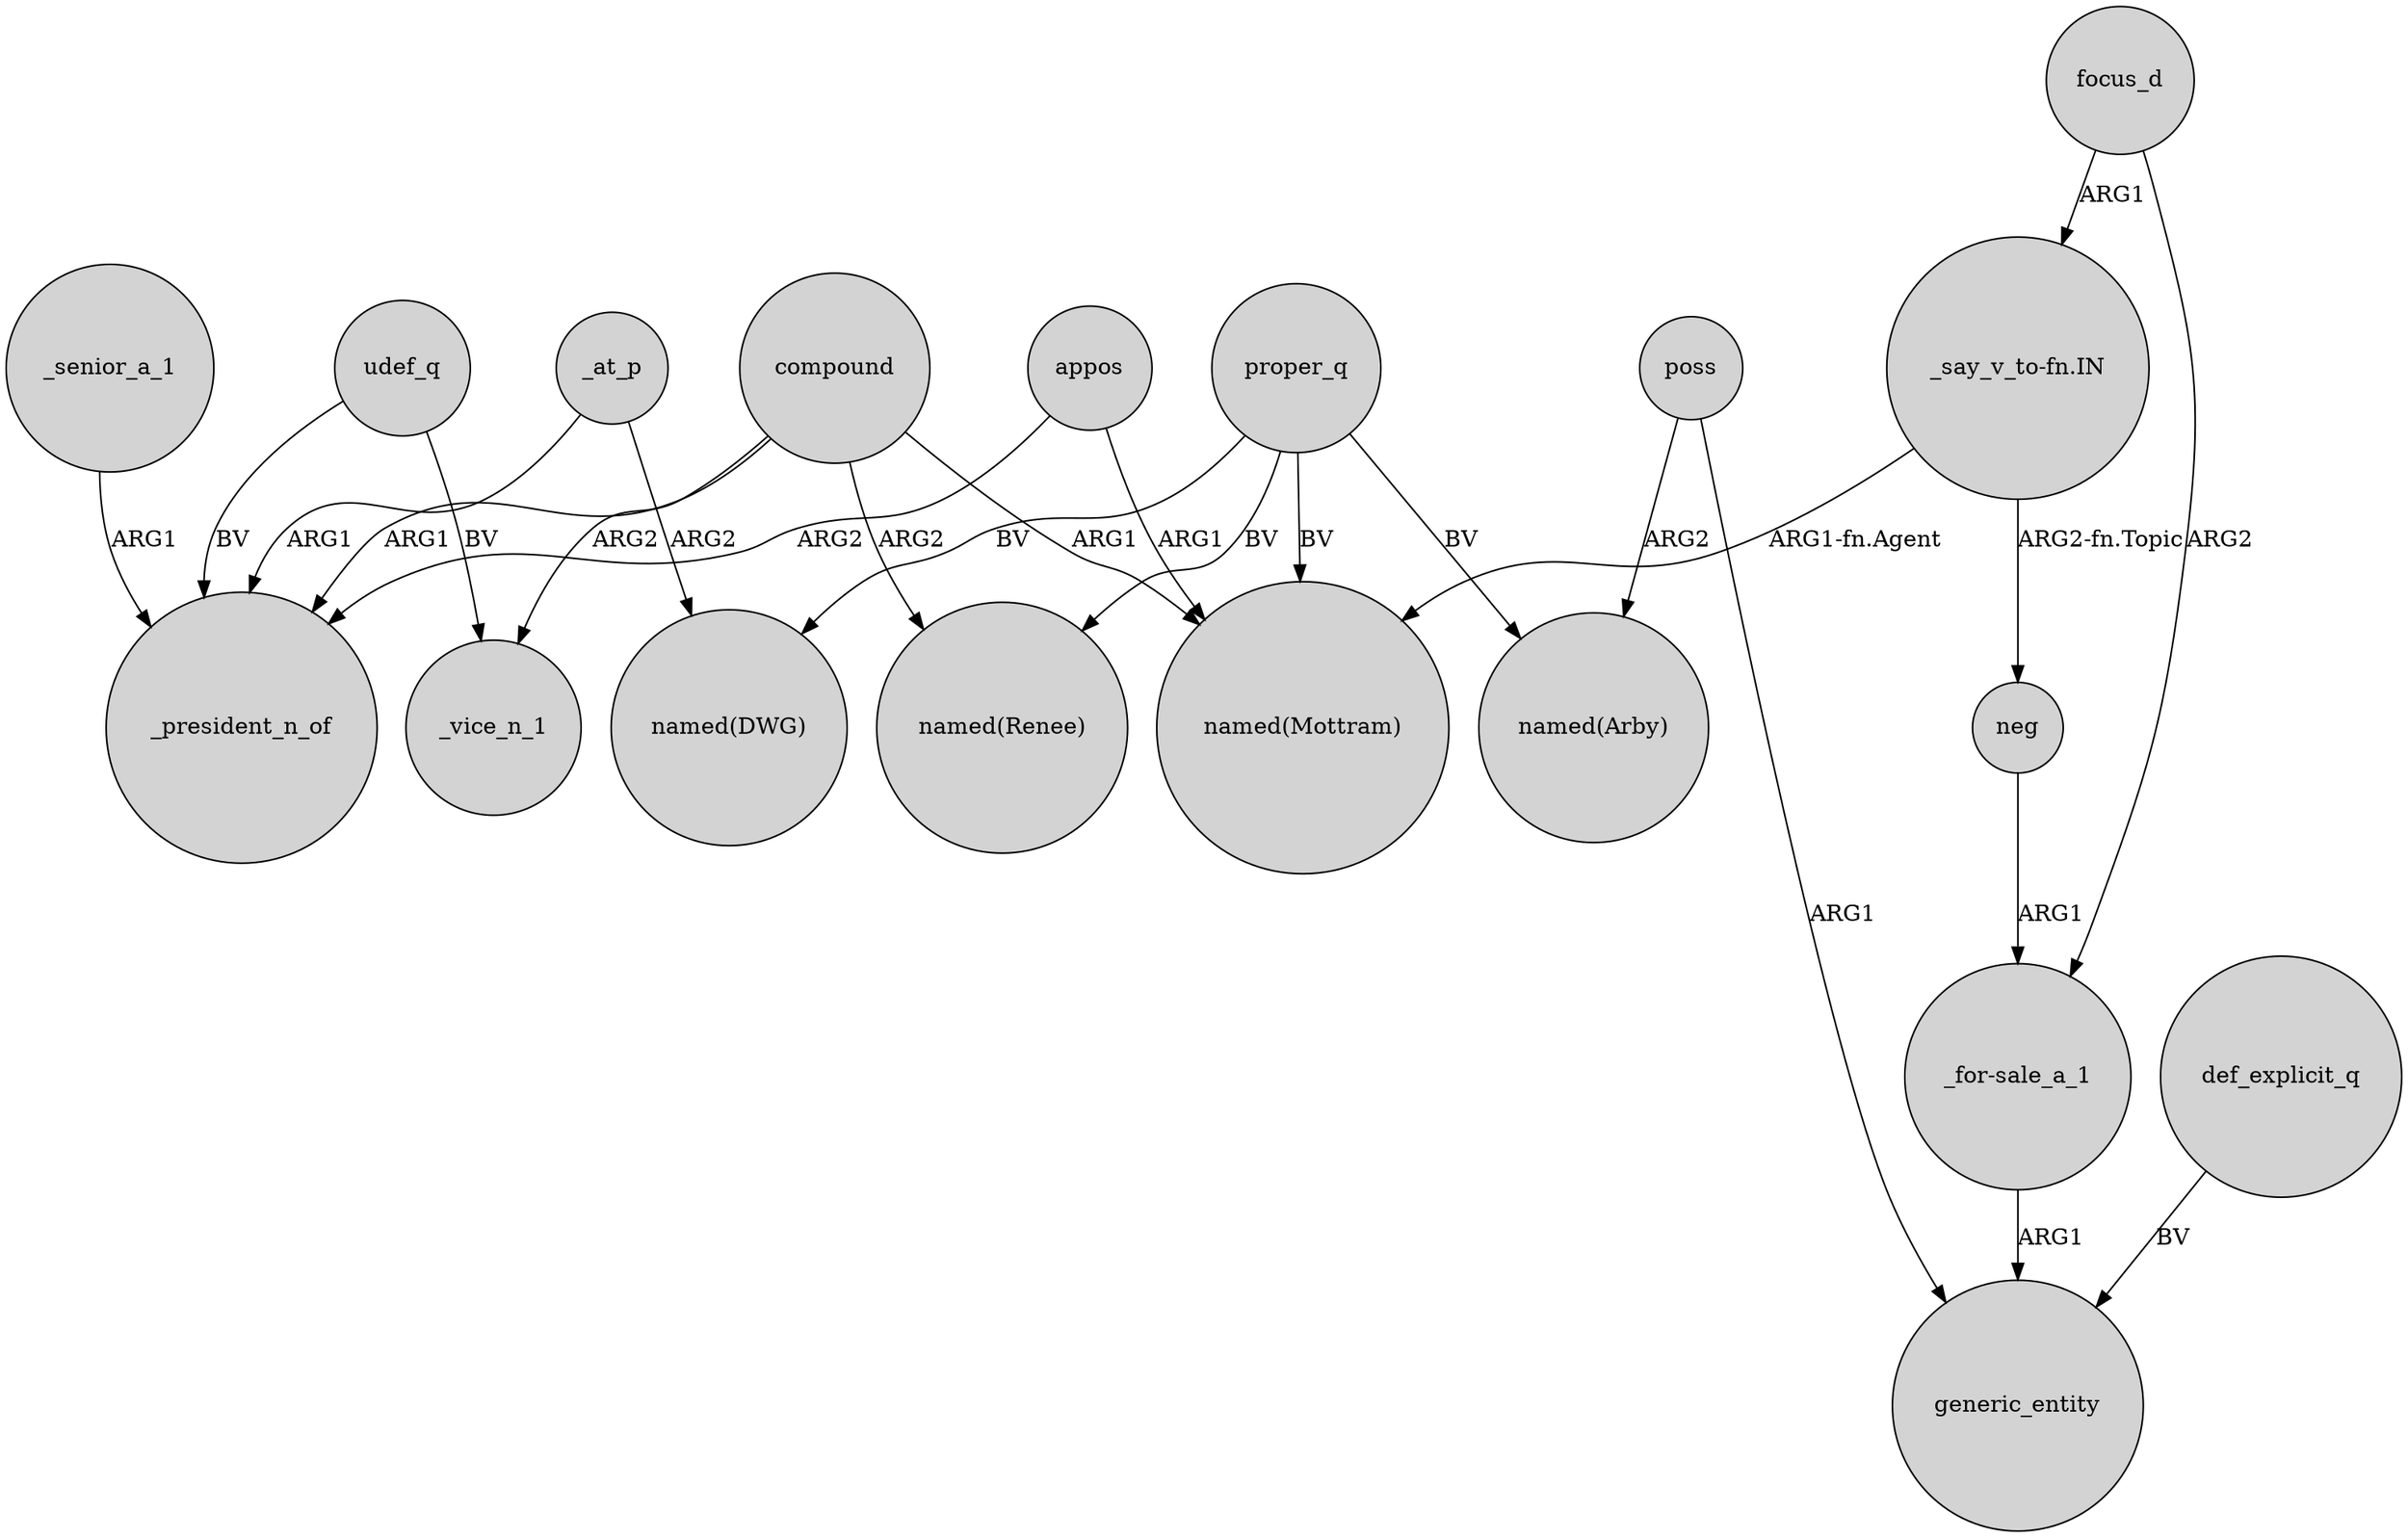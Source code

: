 digraph {
	node [shape=circle style=filled]
	compound -> _vice_n_1 [label=ARG2]
	poss -> generic_entity [label=ARG1]
	compound -> "named(Renee)" [label=ARG2]
	proper_q -> "named(Mottram)" [label=BV]
	"_for-sale_a_1" -> generic_entity [label=ARG1]
	def_explicit_q -> generic_entity [label=BV]
	_senior_a_1 -> _president_n_of [label=ARG1]
	_at_p -> "named(DWG)" [label=ARG2]
	proper_q -> "named(Renee)" [label=BV]
	udef_q -> _vice_n_1 [label=BV]
	"_say_v_to-fn.IN" -> "named(Mottram)" [label="ARG1-fn.Agent"]
	appos -> _president_n_of [label=ARG2]
	proper_q -> "named(Arby)" [label=BV]
	compound -> _president_n_of [label=ARG1]
	udef_q -> _president_n_of [label=BV]
	compound -> "named(Mottram)" [label=ARG1]
	_at_p -> _president_n_of [label=ARG1]
	appos -> "named(Mottram)" [label=ARG1]
	"_say_v_to-fn.IN" -> neg [label="ARG2-fn.Topic"]
	proper_q -> "named(DWG)" [label=BV]
	neg -> "_for-sale_a_1" [label=ARG1]
	focus_d -> "_for-sale_a_1" [label=ARG2]
	poss -> "named(Arby)" [label=ARG2]
	focus_d -> "_say_v_to-fn.IN" [label=ARG1]
}
